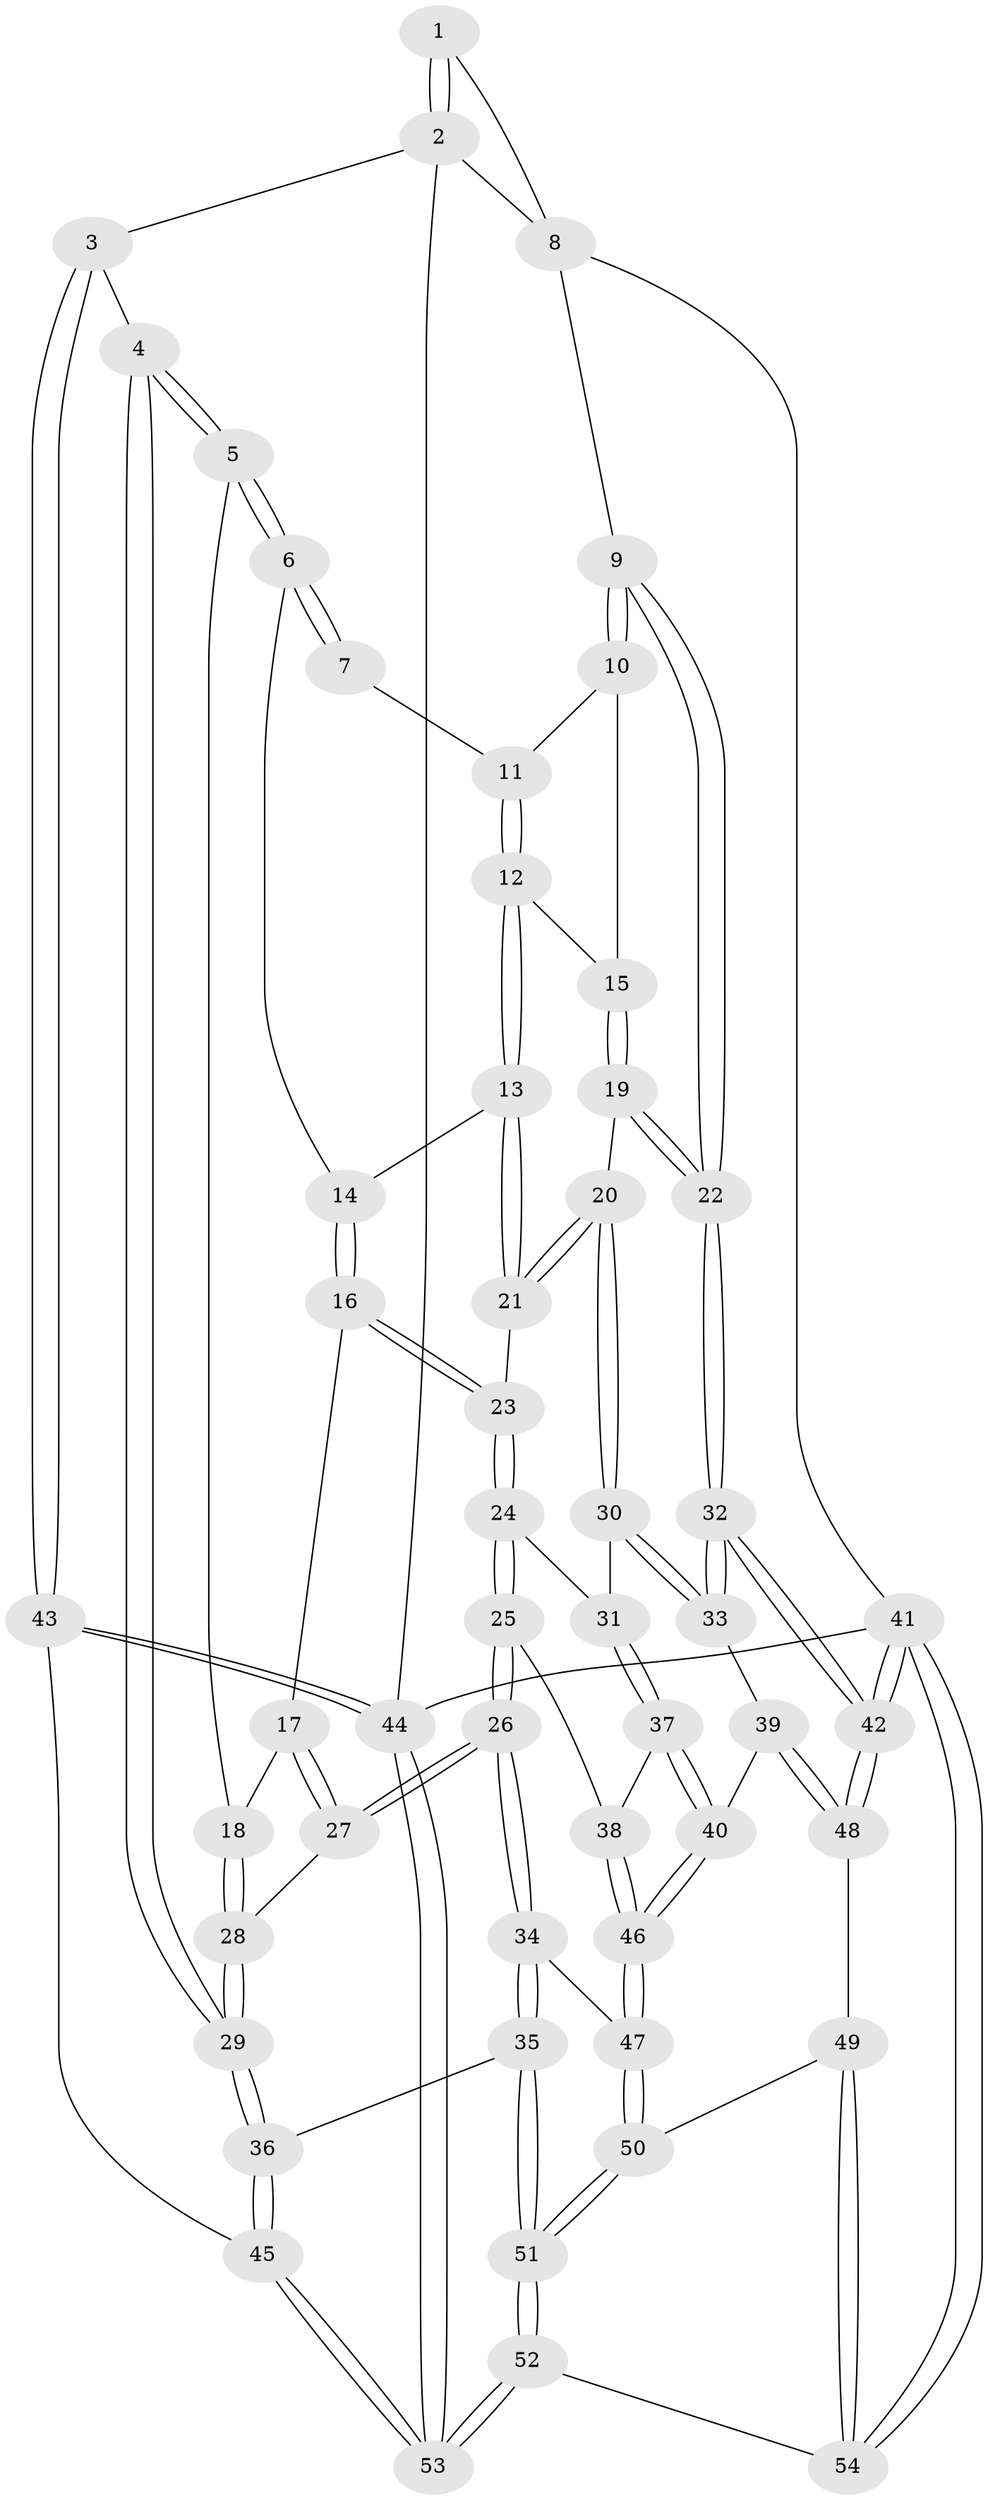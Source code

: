 // Generated by graph-tools (version 1.1) at 2025/03/03/09/25 03:03:15]
// undirected, 54 vertices, 132 edges
graph export_dot {
graph [start="1"]
  node [color=gray90,style=filled];
  1 [pos="+0.5530818711505509+0"];
  2 [pos="+0+0"];
  3 [pos="+0+0.08832688564529853"];
  4 [pos="+0.03397777802470752+0.1559947741077255"];
  5 [pos="+0.38051938434809407+0.15115673348813732"];
  6 [pos="+0.420182460331052+0.12601407090098493"];
  7 [pos="+0.5529473870803335+0"];
  8 [pos="+1+0"];
  9 [pos="+1+0"];
  10 [pos="+0.9572974221493431+0.09431270542294329"];
  11 [pos="+0.6836510193790122+0.09772832853742822"];
  12 [pos="+0.6789159445847788+0.1605296670910521"];
  13 [pos="+0.6681067602510387+0.17920805829057176"];
  14 [pos="+0.4885072088875972+0.18428894126923662"];
  15 [pos="+0.8030753577990746+0.22422263065925302"];
  16 [pos="+0.5392203841348141+0.2959153709453245"];
  17 [pos="+0.5261664419513201+0.30578475718260345"];
  18 [pos="+0.3921038382339723+0.30946997658428765"];
  19 [pos="+0.8080202732310867+0.28436006243890677"];
  20 [pos="+0.78415437433228+0.3599591851370873"];
  21 [pos="+0.6627581353127886+0.2075277263965117"];
  22 [pos="+1+0.15788737177571466"];
  23 [pos="+0.5974301068063638+0.3027309894325426"];
  24 [pos="+0.6262976079993346+0.3553041284786637"];
  25 [pos="+0.5428857332570377+0.4775767270682371"];
  26 [pos="+0.5373478450689434+0.47896292474010055"];
  27 [pos="+0.4941242009557544+0.3998810210658123"];
  28 [pos="+0.36192014656107985+0.37067479656637115"];
  29 [pos="+0.28259391225592756+0.4367187672741576"];
  30 [pos="+0.7842211300452363+0.36140111325059204"];
  31 [pos="+0.7306059734357306+0.3965129902582076"];
  32 [pos="+1+0.374866423870229"];
  33 [pos="+1+0.4496358518629419"];
  34 [pos="+0.491976958999551+0.5304557956343757"];
  35 [pos="+0.37968612266390894+0.6080053025862567"];
  36 [pos="+0.2900842335469678+0.5801302709159798"];
  37 [pos="+0.7300583776799285+0.3989446197056264"];
  38 [pos="+0.6305097360551696+0.5050782762455145"];
  39 [pos="+0.9218729120581554+0.5339107266081246"];
  40 [pos="+0.7626626580399269+0.5431336700118139"];
  41 [pos="+1+1"];
  42 [pos="+1+0.75153226433368"];
  43 [pos="+0+0.40158936746128165"];
  44 [pos="+0+1"];
  45 [pos="+0.20330880267873513+0.635437224654737"];
  46 [pos="+0.6963752363448295+0.6093532256919297"];
  47 [pos="+0.6876947070918773+0.6516174783362494"];
  48 [pos="+0.8695323575521878+0.7553393696259773"];
  49 [pos="+0.7963273729435609+0.8088002614278275"];
  50 [pos="+0.687758243468588+0.7814716297528838"];
  51 [pos="+0.5558129032611298+0.831092433047011"];
  52 [pos="+0.4017446064724258+1"];
  53 [pos="+0+1"];
  54 [pos="+1+1"];
  1 -- 2;
  1 -- 2;
  1 -- 8;
  2 -- 3;
  2 -- 8;
  2 -- 44;
  3 -- 4;
  3 -- 43;
  3 -- 43;
  4 -- 5;
  4 -- 5;
  4 -- 29;
  4 -- 29;
  5 -- 6;
  5 -- 6;
  5 -- 18;
  6 -- 7;
  6 -- 7;
  6 -- 14;
  7 -- 11;
  8 -- 9;
  8 -- 41;
  9 -- 10;
  9 -- 10;
  9 -- 22;
  9 -- 22;
  10 -- 11;
  10 -- 15;
  11 -- 12;
  11 -- 12;
  12 -- 13;
  12 -- 13;
  12 -- 15;
  13 -- 14;
  13 -- 21;
  13 -- 21;
  14 -- 16;
  14 -- 16;
  15 -- 19;
  15 -- 19;
  16 -- 17;
  16 -- 23;
  16 -- 23;
  17 -- 18;
  17 -- 27;
  17 -- 27;
  18 -- 28;
  18 -- 28;
  19 -- 20;
  19 -- 22;
  19 -- 22;
  20 -- 21;
  20 -- 21;
  20 -- 30;
  20 -- 30;
  21 -- 23;
  22 -- 32;
  22 -- 32;
  23 -- 24;
  23 -- 24;
  24 -- 25;
  24 -- 25;
  24 -- 31;
  25 -- 26;
  25 -- 26;
  25 -- 38;
  26 -- 27;
  26 -- 27;
  26 -- 34;
  26 -- 34;
  27 -- 28;
  28 -- 29;
  28 -- 29;
  29 -- 36;
  29 -- 36;
  30 -- 31;
  30 -- 33;
  30 -- 33;
  31 -- 37;
  31 -- 37;
  32 -- 33;
  32 -- 33;
  32 -- 42;
  32 -- 42;
  33 -- 39;
  34 -- 35;
  34 -- 35;
  34 -- 47;
  35 -- 36;
  35 -- 51;
  35 -- 51;
  36 -- 45;
  36 -- 45;
  37 -- 38;
  37 -- 40;
  37 -- 40;
  38 -- 46;
  38 -- 46;
  39 -- 40;
  39 -- 48;
  39 -- 48;
  40 -- 46;
  40 -- 46;
  41 -- 42;
  41 -- 42;
  41 -- 54;
  41 -- 54;
  41 -- 44;
  42 -- 48;
  42 -- 48;
  43 -- 44;
  43 -- 44;
  43 -- 45;
  44 -- 53;
  44 -- 53;
  45 -- 53;
  45 -- 53;
  46 -- 47;
  46 -- 47;
  47 -- 50;
  47 -- 50;
  48 -- 49;
  49 -- 50;
  49 -- 54;
  49 -- 54;
  50 -- 51;
  50 -- 51;
  51 -- 52;
  51 -- 52;
  52 -- 53;
  52 -- 53;
  52 -- 54;
}
